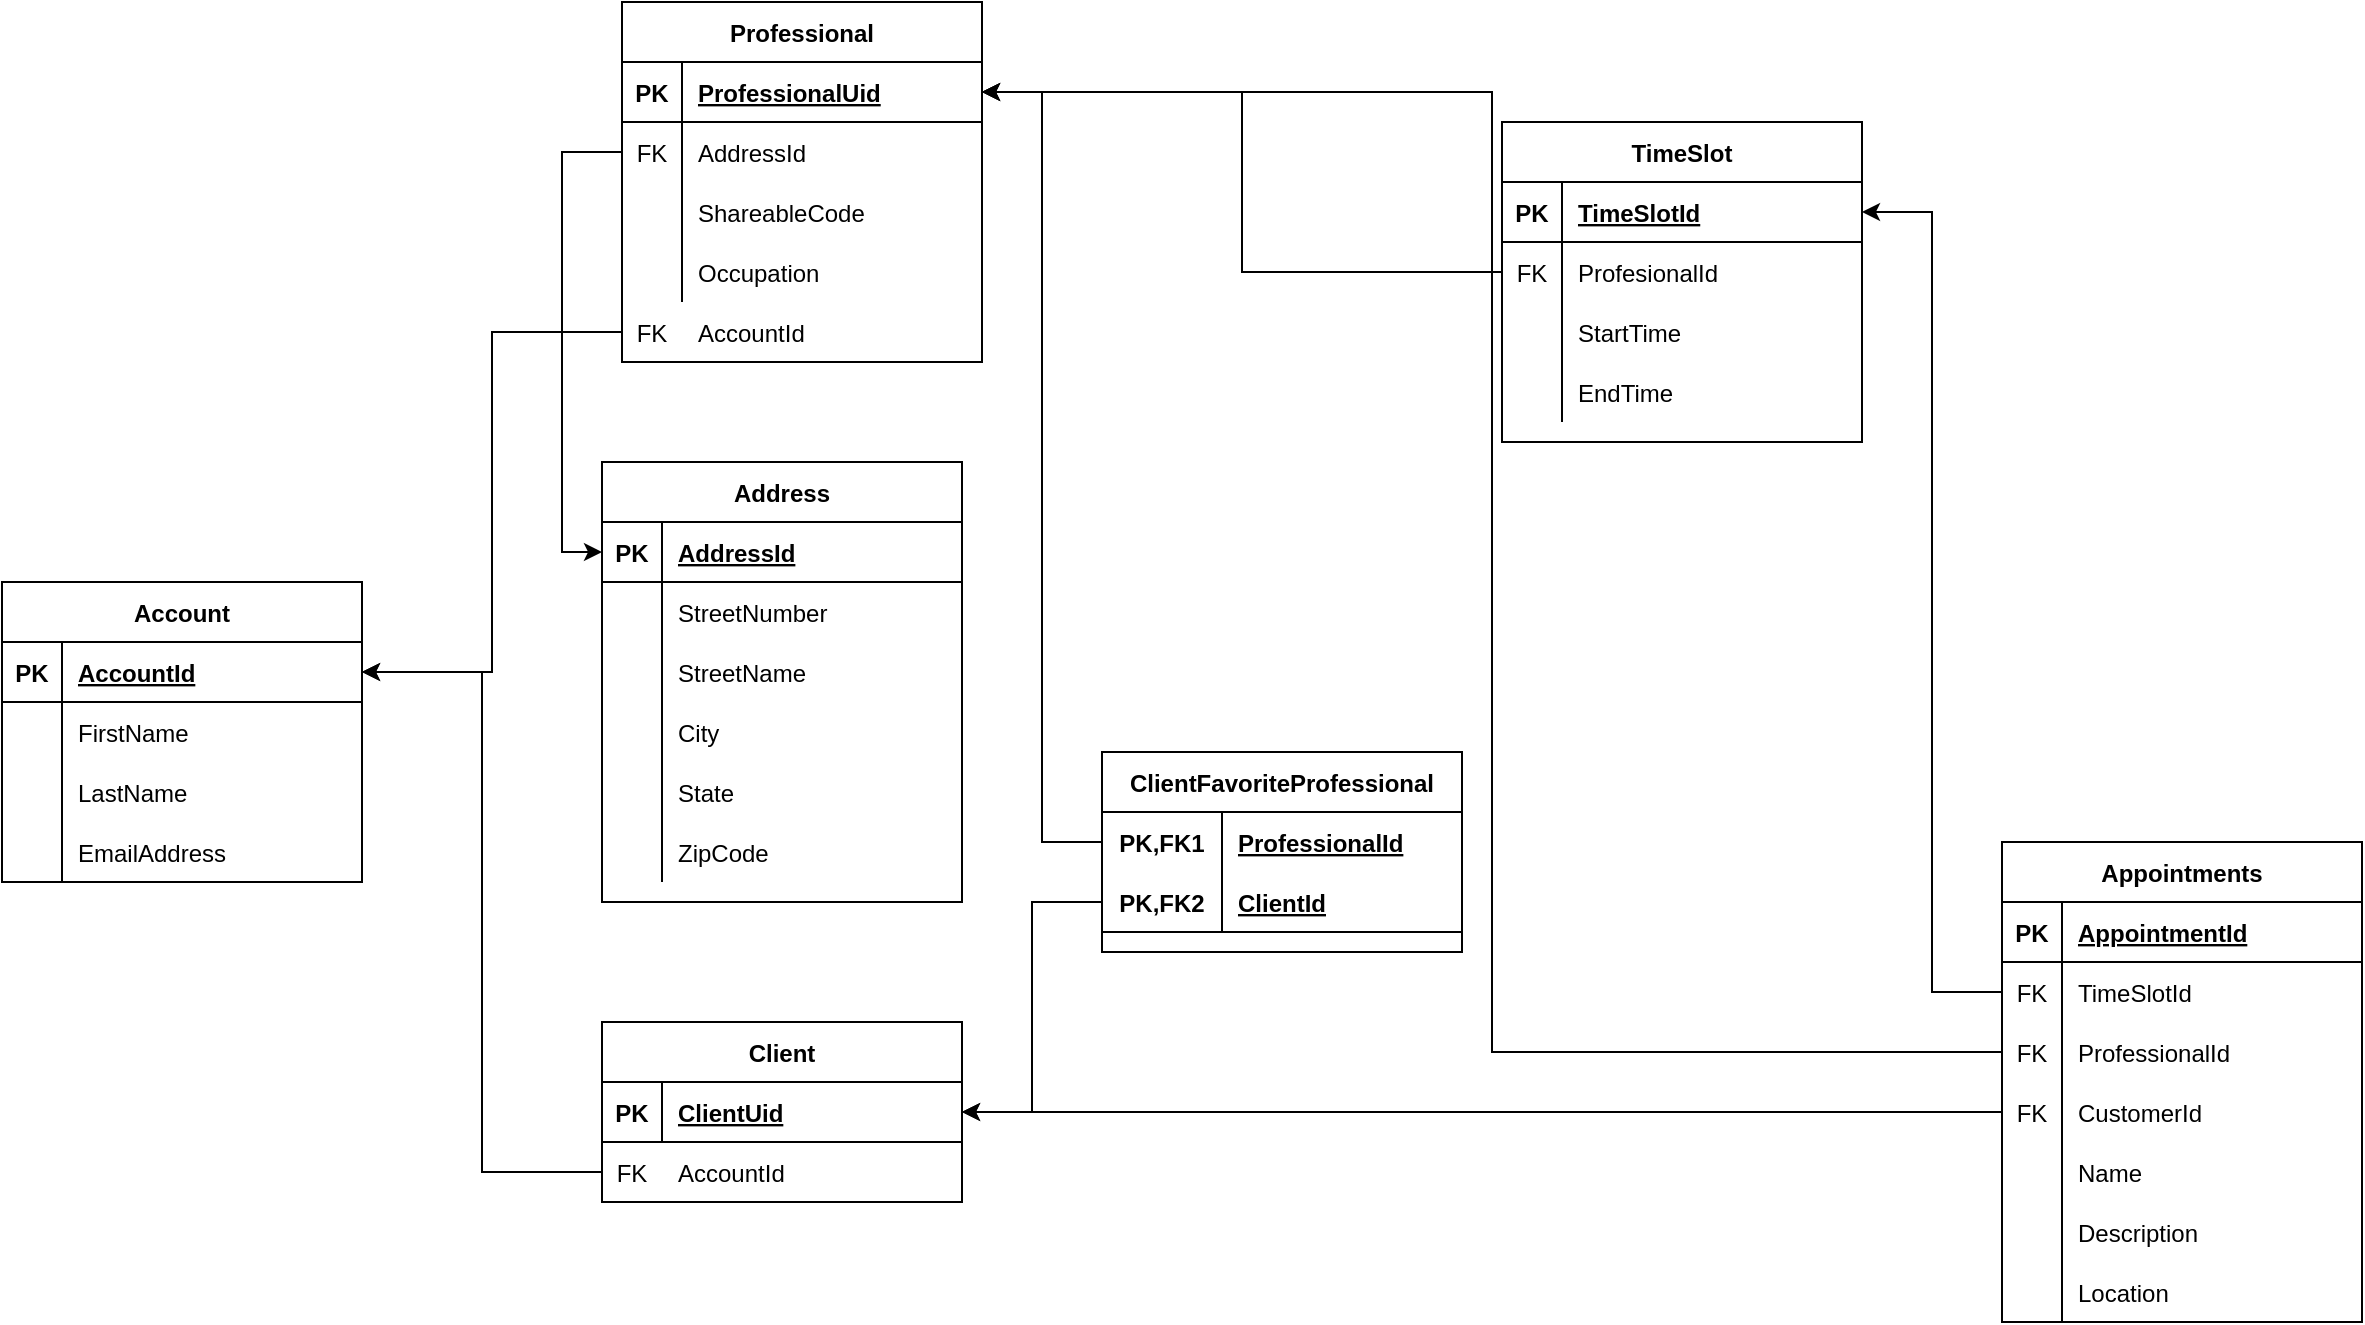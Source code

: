 <mxfile version="14.1.8" type="device"><diagram name="Page-1" id="2ca16b54-16f6-2749-3443-fa8db7711227"><mxGraphModel dx="2522" dy="-28" grid="1" gridSize="10" guides="1" tooltips="1" connect="1" arrows="1" fold="1" page="1" pageScale="1" pageWidth="1100" pageHeight="850" background="#ffffff" math="0" shadow="0"><root><mxCell id="0"/><mxCell id="1" parent="0"/><mxCell id="GFSrRz2CB3fxFLwBds57-1" value="Appointments" style="shape=table;startSize=30;container=1;collapsible=1;childLayout=tableLayout;fixedRows=1;rowLines=0;fontStyle=1;align=center;resizeLast=1;" parent="1" vertex="1"><mxGeometry x="620" y="1350" width="180" height="240.0" as="geometry"><mxRectangle x="270" y="1380" width="110" height="30" as="alternateBounds"/></mxGeometry></mxCell><mxCell id="GFSrRz2CB3fxFLwBds57-2" value="" style="shape=partialRectangle;collapsible=0;dropTarget=0;pointerEvents=0;fillColor=none;top=0;left=0;bottom=1;right=0;points=[[0,0.5],[1,0.5]];portConstraint=eastwest;" parent="GFSrRz2CB3fxFLwBds57-1" vertex="1"><mxGeometry y="30" width="180" height="30" as="geometry"/></mxCell><mxCell id="GFSrRz2CB3fxFLwBds57-3" value="PK" style="shape=partialRectangle;connectable=0;fillColor=none;top=0;left=0;bottom=0;right=0;fontStyle=1;overflow=hidden;" parent="GFSrRz2CB3fxFLwBds57-2" vertex="1"><mxGeometry width="30" height="30" as="geometry"/></mxCell><mxCell id="GFSrRz2CB3fxFLwBds57-4" value="AppointmentId" style="shape=partialRectangle;connectable=0;fillColor=none;top=0;left=0;bottom=0;right=0;align=left;spacingLeft=6;fontStyle=5;overflow=hidden;" parent="GFSrRz2CB3fxFLwBds57-2" vertex="1"><mxGeometry x="30" width="150" height="30" as="geometry"/></mxCell><mxCell id="GFSrRz2CB3fxFLwBds57-109" value="" style="shape=partialRectangle;collapsible=0;dropTarget=0;pointerEvents=0;fillColor=none;top=0;left=0;bottom=0;right=0;points=[[0,0.5],[1,0.5]];portConstraint=eastwest;" parent="GFSrRz2CB3fxFLwBds57-1" vertex="1"><mxGeometry y="60" width="180" height="30" as="geometry"/></mxCell><mxCell id="GFSrRz2CB3fxFLwBds57-110" value="FK" style="shape=partialRectangle;connectable=0;fillColor=none;top=0;left=0;bottom=0;right=0;fontStyle=0;overflow=hidden;" parent="GFSrRz2CB3fxFLwBds57-109" vertex="1"><mxGeometry width="30" height="30" as="geometry"/></mxCell><mxCell id="GFSrRz2CB3fxFLwBds57-111" value="TimeSlotId" style="shape=partialRectangle;connectable=0;fillColor=none;top=0;left=0;bottom=0;right=0;align=left;spacingLeft=6;fontStyle=0;overflow=hidden;" parent="GFSrRz2CB3fxFLwBds57-109" vertex="1"><mxGeometry x="30" width="150" height="30" as="geometry"/></mxCell><mxCell id="GFSrRz2CB3fxFLwBds57-17" value="" style="shape=partialRectangle;collapsible=0;dropTarget=0;pointerEvents=0;fillColor=none;top=0;left=0;bottom=0;right=0;points=[[0,0.5],[1,0.5]];portConstraint=eastwest;" parent="GFSrRz2CB3fxFLwBds57-1" vertex="1"><mxGeometry y="90" width="180" height="30" as="geometry"/></mxCell><mxCell id="GFSrRz2CB3fxFLwBds57-18" value="FK" style="shape=partialRectangle;connectable=0;fillColor=none;top=0;left=0;bottom=0;right=0;fontStyle=0;overflow=hidden;" parent="GFSrRz2CB3fxFLwBds57-17" vertex="1"><mxGeometry width="30" height="30" as="geometry"/></mxCell><mxCell id="GFSrRz2CB3fxFLwBds57-19" value="ProfessionalId" style="shape=partialRectangle;connectable=0;fillColor=none;top=0;left=0;bottom=0;right=0;align=left;spacingLeft=6;fontStyle=0;overflow=hidden;" parent="GFSrRz2CB3fxFLwBds57-17" vertex="1"><mxGeometry x="30" width="150" height="30" as="geometry"/></mxCell><mxCell id="GFSrRz2CB3fxFLwBds57-14" value="" style="shape=partialRectangle;collapsible=0;dropTarget=0;pointerEvents=0;fillColor=none;top=0;left=0;bottom=0;right=0;points=[[0,0.5],[1,0.5]];portConstraint=eastwest;" parent="GFSrRz2CB3fxFLwBds57-1" vertex="1"><mxGeometry y="120" width="180" height="30" as="geometry"/></mxCell><mxCell id="GFSrRz2CB3fxFLwBds57-15" value="FK" style="shape=partialRectangle;connectable=0;fillColor=none;top=0;left=0;bottom=0;right=0;fontStyle=0;overflow=hidden;" parent="GFSrRz2CB3fxFLwBds57-14" vertex="1"><mxGeometry width="30" height="30" as="geometry"/></mxCell><mxCell id="GFSrRz2CB3fxFLwBds57-16" value="CustomerId" style="shape=partialRectangle;connectable=0;fillColor=none;top=0;left=0;bottom=0;right=0;align=left;spacingLeft=6;fontStyle=0;overflow=hidden;" parent="GFSrRz2CB3fxFLwBds57-14" vertex="1"><mxGeometry x="30" width="150" height="30" as="geometry"/></mxCell><mxCell id="GFSrRz2CB3fxFLwBds57-183" value="" style="shape=partialRectangle;collapsible=0;dropTarget=0;pointerEvents=0;fillColor=none;top=0;left=0;bottom=0;right=0;points=[[0,0.5],[1,0.5]];portConstraint=eastwest;" parent="GFSrRz2CB3fxFLwBds57-1" vertex="1"><mxGeometry y="150" width="180" height="30" as="geometry"/></mxCell><mxCell id="GFSrRz2CB3fxFLwBds57-184" value="" style="shape=partialRectangle;connectable=0;fillColor=none;top=0;left=0;bottom=0;right=0;editable=1;overflow=hidden;" parent="GFSrRz2CB3fxFLwBds57-183" vertex="1"><mxGeometry width="30" height="30" as="geometry"/></mxCell><mxCell id="GFSrRz2CB3fxFLwBds57-185" value="Name" style="shape=partialRectangle;connectable=0;fillColor=none;top=0;left=0;bottom=0;right=0;align=left;spacingLeft=6;overflow=hidden;" parent="GFSrRz2CB3fxFLwBds57-183" vertex="1"><mxGeometry x="30" width="150" height="30" as="geometry"/></mxCell><mxCell id="GFSrRz2CB3fxFLwBds57-186" value="" style="shape=partialRectangle;collapsible=0;dropTarget=0;pointerEvents=0;fillColor=none;top=0;left=0;bottom=0;right=0;points=[[0,0.5],[1,0.5]];portConstraint=eastwest;" parent="GFSrRz2CB3fxFLwBds57-1" vertex="1"><mxGeometry y="180" width="180" height="30" as="geometry"/></mxCell><mxCell id="GFSrRz2CB3fxFLwBds57-187" value="" style="shape=partialRectangle;connectable=0;fillColor=none;top=0;left=0;bottom=0;right=0;editable=1;overflow=hidden;" parent="GFSrRz2CB3fxFLwBds57-186" vertex="1"><mxGeometry width="30" height="30" as="geometry"/></mxCell><mxCell id="GFSrRz2CB3fxFLwBds57-188" value="Description" style="shape=partialRectangle;connectable=0;fillColor=none;top=0;left=0;bottom=0;right=0;align=left;spacingLeft=6;overflow=hidden;" parent="GFSrRz2CB3fxFLwBds57-186" vertex="1"><mxGeometry x="30" width="150" height="30" as="geometry"/></mxCell><mxCell id="GFSrRz2CB3fxFLwBds57-201" value="" style="shape=partialRectangle;collapsible=0;dropTarget=0;pointerEvents=0;fillColor=none;top=0;left=0;bottom=0;right=0;points=[[0,0.5],[1,0.5]];portConstraint=eastwest;" parent="GFSrRz2CB3fxFLwBds57-1" vertex="1"><mxGeometry y="210" width="180" height="30" as="geometry"/></mxCell><mxCell id="GFSrRz2CB3fxFLwBds57-202" value="" style="shape=partialRectangle;connectable=0;fillColor=none;top=0;left=0;bottom=0;right=0;editable=1;overflow=hidden;" parent="GFSrRz2CB3fxFLwBds57-201" vertex="1"><mxGeometry width="30" height="30" as="geometry"/></mxCell><mxCell id="GFSrRz2CB3fxFLwBds57-203" value="Location" style="shape=partialRectangle;connectable=0;fillColor=none;top=0;left=0;bottom=0;right=0;align=left;spacingLeft=6;overflow=hidden;" parent="GFSrRz2CB3fxFLwBds57-201" vertex="1"><mxGeometry x="30" width="150" height="30" as="geometry"/></mxCell><mxCell id="GFSrRz2CB3fxFLwBds57-44" style="edgeStyle=orthogonalEdgeStyle;rounded=0;orthogonalLoop=1;jettySize=auto;html=1;" parent="1" source="GFSrRz2CB3fxFLwBds57-14" target="GFSrRz2CB3fxFLwBds57-59" edge="1"><mxGeometry relative="1" as="geometry"/></mxCell><mxCell id="GFSrRz2CB3fxFLwBds57-58" value="Client" style="shape=table;startSize=30;container=1;collapsible=1;childLayout=tableLayout;fixedRows=1;rowLines=0;fontStyle=1;align=center;resizeLast=1;" parent="1" vertex="1"><mxGeometry x="-80" y="1440" width="180" height="90" as="geometry"/></mxCell><mxCell id="GFSrRz2CB3fxFLwBds57-59" value="" style="shape=partialRectangle;collapsible=0;dropTarget=0;pointerEvents=0;fillColor=none;top=0;left=0;bottom=1;right=0;points=[[0,0.5],[1,0.5]];portConstraint=eastwest;" parent="GFSrRz2CB3fxFLwBds57-58" vertex="1"><mxGeometry y="30" width="180" height="30" as="geometry"/></mxCell><mxCell id="GFSrRz2CB3fxFLwBds57-60" value="PK" style="shape=partialRectangle;connectable=0;fillColor=none;top=0;left=0;bottom=0;right=0;fontStyle=1;overflow=hidden;" parent="GFSrRz2CB3fxFLwBds57-59" vertex="1"><mxGeometry width="30" height="30" as="geometry"/></mxCell><mxCell id="GFSrRz2CB3fxFLwBds57-61" value="ClientUid" style="shape=partialRectangle;connectable=0;fillColor=none;top=0;left=0;bottom=0;right=0;align=left;spacingLeft=6;fontStyle=5;overflow=hidden;" parent="GFSrRz2CB3fxFLwBds57-59" vertex="1"><mxGeometry x="30" width="150" height="30" as="geometry"/></mxCell><mxCell id="GFSrRz2CB3fxFLwBds57-78" value="Professional" style="shape=table;startSize=30;container=1;collapsible=1;childLayout=tableLayout;fixedRows=1;rowLines=0;fontStyle=1;align=center;resizeLast=1;" parent="1" vertex="1"><mxGeometry x="-70" y="930" width="180" height="180" as="geometry"/></mxCell><mxCell id="GFSrRz2CB3fxFLwBds57-79" value="" style="shape=partialRectangle;collapsible=0;dropTarget=0;pointerEvents=0;fillColor=none;top=0;left=0;bottom=1;right=0;points=[[0,0.5],[1,0.5]];portConstraint=eastwest;" parent="GFSrRz2CB3fxFLwBds57-78" vertex="1"><mxGeometry y="30" width="180" height="30" as="geometry"/></mxCell><mxCell id="GFSrRz2CB3fxFLwBds57-80" value="PK" style="shape=partialRectangle;connectable=0;fillColor=none;top=0;left=0;bottom=0;right=0;fontStyle=1;overflow=hidden;" parent="GFSrRz2CB3fxFLwBds57-79" vertex="1"><mxGeometry width="30" height="30" as="geometry"/></mxCell><mxCell id="GFSrRz2CB3fxFLwBds57-81" value="ProfessionalUid" style="shape=partialRectangle;connectable=0;fillColor=none;top=0;left=0;bottom=0;right=0;align=left;spacingLeft=6;fontStyle=5;overflow=hidden;" parent="GFSrRz2CB3fxFLwBds57-79" vertex="1"><mxGeometry x="30" width="150" height="30" as="geometry"/></mxCell><mxCell id="GFSrRz2CB3fxFLwBds57-130" value="" style="shape=partialRectangle;collapsible=0;dropTarget=0;pointerEvents=0;fillColor=none;top=0;left=0;bottom=0;right=0;points=[[0,0.5],[1,0.5]];portConstraint=eastwest;" parent="GFSrRz2CB3fxFLwBds57-78" vertex="1"><mxGeometry y="60" width="180" height="30" as="geometry"/></mxCell><mxCell id="GFSrRz2CB3fxFLwBds57-131" value="FK" style="shape=partialRectangle;connectable=0;fillColor=none;top=0;left=0;bottom=0;right=0;fontStyle=0;overflow=hidden;" parent="GFSrRz2CB3fxFLwBds57-130" vertex="1"><mxGeometry width="30" height="30" as="geometry"/></mxCell><mxCell id="GFSrRz2CB3fxFLwBds57-132" value="AddressId" style="shape=partialRectangle;connectable=0;fillColor=none;top=0;left=0;bottom=0;right=0;align=left;spacingLeft=6;fontStyle=0;overflow=hidden;" parent="GFSrRz2CB3fxFLwBds57-130" vertex="1"><mxGeometry x="30" width="150" height="30" as="geometry"/></mxCell><mxCell id="GFSrRz2CB3fxFLwBds57-152" value="" style="shape=partialRectangle;collapsible=0;dropTarget=0;pointerEvents=0;fillColor=none;top=0;left=0;bottom=0;right=0;points=[[0,0.5],[1,0.5]];portConstraint=eastwest;" parent="GFSrRz2CB3fxFLwBds57-78" vertex="1"><mxGeometry y="90" width="180" height="30" as="geometry"/></mxCell><mxCell id="GFSrRz2CB3fxFLwBds57-153" value="" style="shape=partialRectangle;connectable=0;fillColor=none;top=0;left=0;bottom=0;right=0;editable=1;overflow=hidden;" parent="GFSrRz2CB3fxFLwBds57-152" vertex="1"><mxGeometry width="30" height="30" as="geometry"/></mxCell><mxCell id="GFSrRz2CB3fxFLwBds57-154" value="ShareableCode" style="shape=partialRectangle;connectable=0;fillColor=none;top=0;left=0;bottom=0;right=0;align=left;spacingLeft=6;overflow=hidden;" parent="GFSrRz2CB3fxFLwBds57-152" vertex="1"><mxGeometry x="30" width="150" height="30" as="geometry"/></mxCell><mxCell id="GFSrRz2CB3fxFLwBds57-148" value="" style="shape=partialRectangle;collapsible=0;dropTarget=0;pointerEvents=0;fillColor=none;top=0;left=0;bottom=0;right=0;points=[[0,0.5],[1,0.5]];portConstraint=eastwest;" parent="GFSrRz2CB3fxFLwBds57-78" vertex="1"><mxGeometry y="120" width="180" height="30" as="geometry"/></mxCell><mxCell id="GFSrRz2CB3fxFLwBds57-149" value="" style="shape=partialRectangle;connectable=0;fillColor=none;top=0;left=0;bottom=0;right=0;editable=1;overflow=hidden;" parent="GFSrRz2CB3fxFLwBds57-148" vertex="1"><mxGeometry width="30" height="30" as="geometry"/></mxCell><mxCell id="GFSrRz2CB3fxFLwBds57-150" value="Occupation" style="shape=partialRectangle;connectable=0;fillColor=none;top=0;left=0;bottom=0;right=0;align=left;spacingLeft=6;overflow=hidden;" parent="GFSrRz2CB3fxFLwBds57-148" vertex="1"><mxGeometry x="30" width="150" height="30" as="geometry"/></mxCell><mxCell id="GFSrRz2CB3fxFLwBds57-91" style="edgeStyle=orthogonalEdgeStyle;rounded=0;orthogonalLoop=1;jettySize=auto;html=1;" parent="1" source="GFSrRz2CB3fxFLwBds57-17" target="GFSrRz2CB3fxFLwBds57-79" edge="1"><mxGeometry relative="1" as="geometry"/></mxCell><mxCell id="GFSrRz2CB3fxFLwBds57-93" value="TimeSlot" style="shape=table;startSize=30;container=1;collapsible=1;childLayout=tableLayout;fixedRows=1;rowLines=0;fontStyle=1;align=center;resizeLast=1;" parent="1" vertex="1"><mxGeometry x="370" y="990" width="180" height="160" as="geometry"/></mxCell><mxCell id="GFSrRz2CB3fxFLwBds57-94" value="" style="shape=partialRectangle;collapsible=0;dropTarget=0;pointerEvents=0;fillColor=none;top=0;left=0;bottom=1;right=0;points=[[0,0.5],[1,0.5]];portConstraint=eastwest;" parent="GFSrRz2CB3fxFLwBds57-93" vertex="1"><mxGeometry y="30" width="180" height="30" as="geometry"/></mxCell><mxCell id="GFSrRz2CB3fxFLwBds57-95" value="PK" style="shape=partialRectangle;connectable=0;fillColor=none;top=0;left=0;bottom=0;right=0;fontStyle=1;overflow=hidden;" parent="GFSrRz2CB3fxFLwBds57-94" vertex="1"><mxGeometry width="30" height="30" as="geometry"/></mxCell><mxCell id="GFSrRz2CB3fxFLwBds57-96" value="TimeSlotId" style="shape=partialRectangle;connectable=0;fillColor=none;top=0;left=0;bottom=0;right=0;align=left;spacingLeft=6;fontStyle=5;overflow=hidden;" parent="GFSrRz2CB3fxFLwBds57-94" vertex="1"><mxGeometry x="30" width="150" height="30" as="geometry"/></mxCell><mxCell id="GFSrRz2CB3fxFLwBds57-106" value="" style="shape=partialRectangle;collapsible=0;dropTarget=0;pointerEvents=0;fillColor=none;top=0;left=0;bottom=0;right=0;points=[[0,0.5],[1,0.5]];portConstraint=eastwest;" parent="GFSrRz2CB3fxFLwBds57-93" vertex="1"><mxGeometry y="60" width="180" height="30" as="geometry"/></mxCell><mxCell id="GFSrRz2CB3fxFLwBds57-107" value="FK" style="shape=partialRectangle;connectable=0;fillColor=none;top=0;left=0;bottom=0;right=0;fontStyle=0;overflow=hidden;" parent="GFSrRz2CB3fxFLwBds57-106" vertex="1"><mxGeometry width="30" height="30" as="geometry"/></mxCell><mxCell id="GFSrRz2CB3fxFLwBds57-108" value="ProfesionalId" style="shape=partialRectangle;connectable=0;fillColor=none;top=0;left=0;bottom=0;right=0;align=left;spacingLeft=6;fontStyle=0;overflow=hidden;" parent="GFSrRz2CB3fxFLwBds57-106" vertex="1"><mxGeometry x="30" width="150" height="30" as="geometry"/></mxCell><mxCell id="GFSrRz2CB3fxFLwBds57-100" value="" style="shape=partialRectangle;collapsible=0;dropTarget=0;pointerEvents=0;fillColor=none;top=0;left=0;bottom=0;right=0;points=[[0,0.5],[1,0.5]];portConstraint=eastwest;" parent="GFSrRz2CB3fxFLwBds57-93" vertex="1"><mxGeometry y="90" width="180" height="30" as="geometry"/></mxCell><mxCell id="GFSrRz2CB3fxFLwBds57-101" value="" style="shape=partialRectangle;connectable=0;fillColor=none;top=0;left=0;bottom=0;right=0;editable=1;overflow=hidden;" parent="GFSrRz2CB3fxFLwBds57-100" vertex="1"><mxGeometry width="30" height="30" as="geometry"/></mxCell><mxCell id="GFSrRz2CB3fxFLwBds57-102" value="StartTime" style="shape=partialRectangle;connectable=0;fillColor=none;top=0;left=0;bottom=0;right=0;align=left;spacingLeft=6;overflow=hidden;" parent="GFSrRz2CB3fxFLwBds57-100" vertex="1"><mxGeometry x="30" width="150" height="30" as="geometry"/></mxCell><mxCell id="GFSrRz2CB3fxFLwBds57-103" value="" style="shape=partialRectangle;collapsible=0;dropTarget=0;pointerEvents=0;fillColor=none;top=0;left=0;bottom=0;right=0;points=[[0,0.5],[1,0.5]];portConstraint=eastwest;" parent="GFSrRz2CB3fxFLwBds57-93" vertex="1"><mxGeometry y="120" width="180" height="30" as="geometry"/></mxCell><mxCell id="GFSrRz2CB3fxFLwBds57-104" value="" style="shape=partialRectangle;connectable=0;fillColor=none;top=0;left=0;bottom=0;right=0;editable=1;overflow=hidden;" parent="GFSrRz2CB3fxFLwBds57-103" vertex="1"><mxGeometry width="30" height="30" as="geometry"/></mxCell><mxCell id="GFSrRz2CB3fxFLwBds57-105" value="EndTime" style="shape=partialRectangle;connectable=0;fillColor=none;top=0;left=0;bottom=0;right=0;align=left;spacingLeft=6;overflow=hidden;" parent="GFSrRz2CB3fxFLwBds57-103" vertex="1"><mxGeometry x="30" width="150" height="30" as="geometry"/></mxCell><mxCell id="GFSrRz2CB3fxFLwBds57-112" style="edgeStyle=orthogonalEdgeStyle;rounded=0;orthogonalLoop=1;jettySize=auto;html=1;" parent="1" source="GFSrRz2CB3fxFLwBds57-109" target="GFSrRz2CB3fxFLwBds57-94" edge="1"><mxGeometry relative="1" as="geometry"/></mxCell><mxCell id="GFSrRz2CB3fxFLwBds57-113" style="edgeStyle=orthogonalEdgeStyle;rounded=0;orthogonalLoop=1;jettySize=auto;html=1;" parent="1" source="GFSrRz2CB3fxFLwBds57-106" target="GFSrRz2CB3fxFLwBds57-79" edge="1"><mxGeometry relative="1" as="geometry"/></mxCell><mxCell id="GFSrRz2CB3fxFLwBds57-117" value="Address" style="shape=table;startSize=30;container=1;collapsible=1;childLayout=tableLayout;fixedRows=1;rowLines=0;fontStyle=1;align=center;resizeLast=1;" parent="1" vertex="1"><mxGeometry x="-80" y="1160" width="180" height="220" as="geometry"/></mxCell><mxCell id="GFSrRz2CB3fxFLwBds57-118" value="" style="shape=partialRectangle;collapsible=0;dropTarget=0;pointerEvents=0;fillColor=none;top=0;left=0;bottom=1;right=0;points=[[0,0.5],[1,0.5]];portConstraint=eastwest;" parent="GFSrRz2CB3fxFLwBds57-117" vertex="1"><mxGeometry y="30" width="180" height="30" as="geometry"/></mxCell><mxCell id="GFSrRz2CB3fxFLwBds57-119" value="PK" style="shape=partialRectangle;connectable=0;fillColor=none;top=0;left=0;bottom=0;right=0;fontStyle=1;overflow=hidden;" parent="GFSrRz2CB3fxFLwBds57-118" vertex="1"><mxGeometry width="30" height="30" as="geometry"/></mxCell><mxCell id="GFSrRz2CB3fxFLwBds57-120" value="AddressId" style="shape=partialRectangle;connectable=0;fillColor=none;top=0;left=0;bottom=0;right=0;align=left;spacingLeft=6;fontStyle=5;overflow=hidden;" parent="GFSrRz2CB3fxFLwBds57-118" vertex="1"><mxGeometry x="30" width="150" height="30" as="geometry"/></mxCell><mxCell id="GFSrRz2CB3fxFLwBds57-121" value="" style="shape=partialRectangle;collapsible=0;dropTarget=0;pointerEvents=0;fillColor=none;top=0;left=0;bottom=0;right=0;points=[[0,0.5],[1,0.5]];portConstraint=eastwest;" parent="GFSrRz2CB3fxFLwBds57-117" vertex="1"><mxGeometry y="60" width="180" height="30" as="geometry"/></mxCell><mxCell id="GFSrRz2CB3fxFLwBds57-122" value="" style="shape=partialRectangle;connectable=0;fillColor=none;top=0;left=0;bottom=0;right=0;editable=1;overflow=hidden;" parent="GFSrRz2CB3fxFLwBds57-121" vertex="1"><mxGeometry width="30" height="30" as="geometry"/></mxCell><mxCell id="GFSrRz2CB3fxFLwBds57-123" value="StreetNumber" style="shape=partialRectangle;connectable=0;fillColor=none;top=0;left=0;bottom=0;right=0;align=left;spacingLeft=6;overflow=hidden;" parent="GFSrRz2CB3fxFLwBds57-121" vertex="1"><mxGeometry x="30" width="150" height="30" as="geometry"/></mxCell><mxCell id="GFSrRz2CB3fxFLwBds57-124" value="" style="shape=partialRectangle;collapsible=0;dropTarget=0;pointerEvents=0;fillColor=none;top=0;left=0;bottom=0;right=0;points=[[0,0.5],[1,0.5]];portConstraint=eastwest;" parent="GFSrRz2CB3fxFLwBds57-117" vertex="1"><mxGeometry y="90" width="180" height="30" as="geometry"/></mxCell><mxCell id="GFSrRz2CB3fxFLwBds57-125" value="" style="shape=partialRectangle;connectable=0;fillColor=none;top=0;left=0;bottom=0;right=0;editable=1;overflow=hidden;" parent="GFSrRz2CB3fxFLwBds57-124" vertex="1"><mxGeometry width="30" height="30" as="geometry"/></mxCell><mxCell id="GFSrRz2CB3fxFLwBds57-126" value="StreetName" style="shape=partialRectangle;connectable=0;fillColor=none;top=0;left=0;bottom=0;right=0;align=left;spacingLeft=6;overflow=hidden;" parent="GFSrRz2CB3fxFLwBds57-124" vertex="1"><mxGeometry x="30" width="150" height="30" as="geometry"/></mxCell><mxCell id="GFSrRz2CB3fxFLwBds57-127" value="" style="shape=partialRectangle;collapsible=0;dropTarget=0;pointerEvents=0;fillColor=none;top=0;left=0;bottom=0;right=0;points=[[0,0.5],[1,0.5]];portConstraint=eastwest;" parent="GFSrRz2CB3fxFLwBds57-117" vertex="1"><mxGeometry y="120" width="180" height="30" as="geometry"/></mxCell><mxCell id="GFSrRz2CB3fxFLwBds57-128" value="" style="shape=partialRectangle;connectable=0;fillColor=none;top=0;left=0;bottom=0;right=0;editable=1;overflow=hidden;" parent="GFSrRz2CB3fxFLwBds57-127" vertex="1"><mxGeometry width="30" height="30" as="geometry"/></mxCell><mxCell id="GFSrRz2CB3fxFLwBds57-129" value="City" style="shape=partialRectangle;connectable=0;fillColor=none;top=0;left=0;bottom=0;right=0;align=left;spacingLeft=6;overflow=hidden;" parent="GFSrRz2CB3fxFLwBds57-127" vertex="1"><mxGeometry x="30" width="150" height="30" as="geometry"/></mxCell><mxCell id="GFSrRz2CB3fxFLwBds57-144" value="" style="shape=partialRectangle;collapsible=0;dropTarget=0;pointerEvents=0;fillColor=none;top=0;left=0;bottom=0;right=0;points=[[0,0.5],[1,0.5]];portConstraint=eastwest;" parent="GFSrRz2CB3fxFLwBds57-117" vertex="1"><mxGeometry y="150" width="180" height="30" as="geometry"/></mxCell><mxCell id="GFSrRz2CB3fxFLwBds57-145" value="" style="shape=partialRectangle;connectable=0;fillColor=none;top=0;left=0;bottom=0;right=0;editable=1;overflow=hidden;" parent="GFSrRz2CB3fxFLwBds57-144" vertex="1"><mxGeometry width="30" height="30" as="geometry"/></mxCell><mxCell id="GFSrRz2CB3fxFLwBds57-146" value="State" style="shape=partialRectangle;connectable=0;fillColor=none;top=0;left=0;bottom=0;right=0;align=left;spacingLeft=6;overflow=hidden;" parent="GFSrRz2CB3fxFLwBds57-144" vertex="1"><mxGeometry x="30" width="150" height="30" as="geometry"/></mxCell><mxCell id="GFSrRz2CB3fxFLwBds57-133" value="" style="shape=partialRectangle;collapsible=0;dropTarget=0;pointerEvents=0;fillColor=none;top=0;left=0;bottom=0;right=0;points=[[0,0.5],[1,0.5]];portConstraint=eastwest;" parent="GFSrRz2CB3fxFLwBds57-117" vertex="1"><mxGeometry y="180" width="180" height="30" as="geometry"/></mxCell><mxCell id="GFSrRz2CB3fxFLwBds57-134" value="" style="shape=partialRectangle;connectable=0;fillColor=none;top=0;left=0;bottom=0;right=0;editable=1;overflow=hidden;" parent="GFSrRz2CB3fxFLwBds57-133" vertex="1"><mxGeometry width="30" height="30" as="geometry"/></mxCell><mxCell id="GFSrRz2CB3fxFLwBds57-135" value="ZipCode" style="shape=partialRectangle;connectable=0;fillColor=none;top=0;left=0;bottom=0;right=0;align=left;spacingLeft=6;overflow=hidden;" parent="GFSrRz2CB3fxFLwBds57-133" vertex="1"><mxGeometry x="30" width="150" height="30" as="geometry"/></mxCell><mxCell id="GFSrRz2CB3fxFLwBds57-147" style="edgeStyle=orthogonalEdgeStyle;rounded=0;orthogonalLoop=1;jettySize=auto;html=1;entryX=0;entryY=0.5;entryDx=0;entryDy=0;" parent="1" source="GFSrRz2CB3fxFLwBds57-130" target="GFSrRz2CB3fxFLwBds57-118" edge="1"><mxGeometry relative="1" as="geometry"/></mxCell><mxCell id="GFSrRz2CB3fxFLwBds57-168" value="ClientFavoriteProfessional" style="shape=table;startSize=30;container=1;collapsible=1;childLayout=tableLayout;fixedRows=1;rowLines=0;fontStyle=1;align=center;resizeLast=1;" parent="1" vertex="1"><mxGeometry x="170" y="1305" width="180" height="100" as="geometry"/></mxCell><mxCell id="GFSrRz2CB3fxFLwBds57-169" value="" style="shape=partialRectangle;collapsible=0;dropTarget=0;pointerEvents=0;fillColor=none;top=0;left=0;bottom=0;right=0;points=[[0,0.5],[1,0.5]];portConstraint=eastwest;" parent="GFSrRz2CB3fxFLwBds57-168" vertex="1"><mxGeometry y="30" width="180" height="30" as="geometry"/></mxCell><mxCell id="GFSrRz2CB3fxFLwBds57-170" value="PK,FK1" style="shape=partialRectangle;connectable=0;fillColor=none;top=0;left=0;bottom=0;right=0;fontStyle=1;overflow=hidden;" parent="GFSrRz2CB3fxFLwBds57-169" vertex="1"><mxGeometry width="60" height="30" as="geometry"/></mxCell><mxCell id="GFSrRz2CB3fxFLwBds57-171" value="ProfessionalId" style="shape=partialRectangle;connectable=0;fillColor=none;top=0;left=0;bottom=0;right=0;align=left;spacingLeft=6;fontStyle=5;overflow=hidden;" parent="GFSrRz2CB3fxFLwBds57-169" vertex="1"><mxGeometry x="60" width="120" height="30" as="geometry"/></mxCell><mxCell id="GFSrRz2CB3fxFLwBds57-172" value="" style="shape=partialRectangle;collapsible=0;dropTarget=0;pointerEvents=0;fillColor=none;top=0;left=0;bottom=1;right=0;points=[[0,0.5],[1,0.5]];portConstraint=eastwest;" parent="GFSrRz2CB3fxFLwBds57-168" vertex="1"><mxGeometry y="60" width="180" height="30" as="geometry"/></mxCell><mxCell id="GFSrRz2CB3fxFLwBds57-173" value="PK,FK2" style="shape=partialRectangle;connectable=0;fillColor=none;top=0;left=0;bottom=0;right=0;fontStyle=1;overflow=hidden;" parent="GFSrRz2CB3fxFLwBds57-172" vertex="1"><mxGeometry width="60" height="30" as="geometry"/></mxCell><mxCell id="GFSrRz2CB3fxFLwBds57-174" value="ClientId" style="shape=partialRectangle;connectable=0;fillColor=none;top=0;left=0;bottom=0;right=0;align=left;spacingLeft=6;fontStyle=5;overflow=hidden;" parent="GFSrRz2CB3fxFLwBds57-172" vertex="1"><mxGeometry x="60" width="120" height="30" as="geometry"/></mxCell><mxCell id="GFSrRz2CB3fxFLwBds57-181" style="edgeStyle=orthogonalEdgeStyle;rounded=0;orthogonalLoop=1;jettySize=auto;html=1;" parent="1" source="GFSrRz2CB3fxFLwBds57-172" target="GFSrRz2CB3fxFLwBds57-59" edge="1"><mxGeometry relative="1" as="geometry"/></mxCell><mxCell id="GFSrRz2CB3fxFLwBds57-182" style="edgeStyle=orthogonalEdgeStyle;rounded=0;orthogonalLoop=1;jettySize=auto;html=1;" parent="1" source="GFSrRz2CB3fxFLwBds57-169" target="GFSrRz2CB3fxFLwBds57-79" edge="1"><mxGeometry relative="1" as="geometry"/></mxCell><mxCell id="Rv6FiY3GDIGu4MJgumy8-6" value="Account" style="shape=table;startSize=30;container=1;collapsible=1;childLayout=tableLayout;fixedRows=1;rowLines=0;fontStyle=1;align=center;resizeLast=1;" vertex="1" parent="1"><mxGeometry x="-380" y="1220" width="180" height="150" as="geometry"/></mxCell><mxCell id="Rv6FiY3GDIGu4MJgumy8-7" value="" style="shape=partialRectangle;collapsible=0;dropTarget=0;pointerEvents=0;fillColor=none;top=0;left=0;bottom=1;right=0;points=[[0,0.5],[1,0.5]];portConstraint=eastwest;" vertex="1" parent="Rv6FiY3GDIGu4MJgumy8-6"><mxGeometry y="30" width="180" height="30" as="geometry"/></mxCell><mxCell id="Rv6FiY3GDIGu4MJgumy8-8" value="PK" style="shape=partialRectangle;connectable=0;fillColor=none;top=0;left=0;bottom=0;right=0;fontStyle=1;overflow=hidden;" vertex="1" parent="Rv6FiY3GDIGu4MJgumy8-7"><mxGeometry width="30" height="30" as="geometry"/></mxCell><mxCell id="Rv6FiY3GDIGu4MJgumy8-9" value="AccountId" style="shape=partialRectangle;connectable=0;fillColor=none;top=0;left=0;bottom=0;right=0;align=left;spacingLeft=6;fontStyle=5;overflow=hidden;" vertex="1" parent="Rv6FiY3GDIGu4MJgumy8-7"><mxGeometry x="30" width="150" height="30" as="geometry"/></mxCell><mxCell id="Rv6FiY3GDIGu4MJgumy8-10" value="" style="shape=partialRectangle;collapsible=0;dropTarget=0;pointerEvents=0;fillColor=none;top=0;left=0;bottom=0;right=0;points=[[0,0.5],[1,0.5]];portConstraint=eastwest;" vertex="1" parent="Rv6FiY3GDIGu4MJgumy8-6"><mxGeometry y="60" width="180" height="30" as="geometry"/></mxCell><mxCell id="Rv6FiY3GDIGu4MJgumy8-11" value="" style="shape=partialRectangle;connectable=0;fillColor=none;top=0;left=0;bottom=0;right=0;fontStyle=0;overflow=hidden;" vertex="1" parent="Rv6FiY3GDIGu4MJgumy8-10"><mxGeometry width="30" height="30" as="geometry"/></mxCell><mxCell id="Rv6FiY3GDIGu4MJgumy8-12" value="FirstName" style="shape=partialRectangle;connectable=0;fillColor=none;top=0;left=0;bottom=0;right=0;align=left;spacingLeft=6;fontStyle=0;overflow=hidden;" vertex="1" parent="Rv6FiY3GDIGu4MJgumy8-10"><mxGeometry x="30" width="150" height="30" as="geometry"/></mxCell><mxCell id="Rv6FiY3GDIGu4MJgumy8-13" value="" style="shape=partialRectangle;collapsible=0;dropTarget=0;pointerEvents=0;fillColor=none;top=0;left=0;bottom=0;right=0;points=[[0,0.5],[1,0.5]];portConstraint=eastwest;" vertex="1" parent="Rv6FiY3GDIGu4MJgumy8-6"><mxGeometry y="90" width="180" height="30" as="geometry"/></mxCell><mxCell id="Rv6FiY3GDIGu4MJgumy8-14" value="" style="shape=partialRectangle;connectable=0;fillColor=none;top=0;left=0;bottom=0;right=0;editable=1;overflow=hidden;" vertex="1" parent="Rv6FiY3GDIGu4MJgumy8-13"><mxGeometry width="30" height="30" as="geometry"/></mxCell><mxCell id="Rv6FiY3GDIGu4MJgumy8-15" value="LastName" style="shape=partialRectangle;connectable=0;fillColor=none;top=0;left=0;bottom=0;right=0;align=left;spacingLeft=6;overflow=hidden;" vertex="1" parent="Rv6FiY3GDIGu4MJgumy8-13"><mxGeometry x="30" width="150" height="30" as="geometry"/></mxCell><mxCell id="Rv6FiY3GDIGu4MJgumy8-16" value="" style="shape=partialRectangle;collapsible=0;dropTarget=0;pointerEvents=0;fillColor=none;top=0;left=0;bottom=0;right=0;points=[[0,0.5],[1,0.5]];portConstraint=eastwest;" vertex="1" parent="Rv6FiY3GDIGu4MJgumy8-6"><mxGeometry y="120" width="180" height="30" as="geometry"/></mxCell><mxCell id="Rv6FiY3GDIGu4MJgumy8-17" value="" style="shape=partialRectangle;connectable=0;fillColor=none;top=0;left=0;bottom=0;right=0;editable=1;overflow=hidden;" vertex="1" parent="Rv6FiY3GDIGu4MJgumy8-16"><mxGeometry width="30" height="30" as="geometry"/></mxCell><mxCell id="Rv6FiY3GDIGu4MJgumy8-18" value="EmailAddress" style="shape=partialRectangle;connectable=0;fillColor=none;top=0;left=0;bottom=0;right=0;align=left;spacingLeft=6;overflow=hidden;" vertex="1" parent="Rv6FiY3GDIGu4MJgumy8-16"><mxGeometry x="30" width="150" height="30" as="geometry"/></mxCell><mxCell id="Rv6FiY3GDIGu4MJgumy8-30" style="edgeStyle=orthogonalEdgeStyle;rounded=0;orthogonalLoop=1;jettySize=auto;html=1;" edge="1" parent="1" source="Rv6FiY3GDIGu4MJgumy8-19" target="Rv6FiY3GDIGu4MJgumy8-7"><mxGeometry relative="1" as="geometry"/></mxCell><mxCell id="Rv6FiY3GDIGu4MJgumy8-19" value="" style="shape=partialRectangle;collapsible=0;dropTarget=0;pointerEvents=0;fillColor=none;top=0;left=0;bottom=0;right=0;points=[[0,0.5],[1,0.5]];portConstraint=eastwest;" vertex="1" parent="1"><mxGeometry x="-70" y="1080" width="180" height="30" as="geometry"/></mxCell><mxCell id="Rv6FiY3GDIGu4MJgumy8-20" value="FK" style="shape=partialRectangle;connectable=0;fillColor=none;top=0;left=0;bottom=0;right=0;fontStyle=0;overflow=hidden;" vertex="1" parent="Rv6FiY3GDIGu4MJgumy8-19"><mxGeometry width="30" height="30" as="geometry"/></mxCell><mxCell id="Rv6FiY3GDIGu4MJgumy8-21" value="AccountId" style="shape=partialRectangle;connectable=0;fillColor=none;top=0;left=0;bottom=0;right=0;align=left;spacingLeft=6;fontStyle=0;overflow=hidden;" vertex="1" parent="Rv6FiY3GDIGu4MJgumy8-19"><mxGeometry x="30" width="150" height="30" as="geometry"/></mxCell><mxCell id="Rv6FiY3GDIGu4MJgumy8-29" style="edgeStyle=orthogonalEdgeStyle;rounded=0;orthogonalLoop=1;jettySize=auto;html=1;" edge="1" parent="1" source="Rv6FiY3GDIGu4MJgumy8-26" target="Rv6FiY3GDIGu4MJgumy8-7"><mxGeometry relative="1" as="geometry"/></mxCell><mxCell id="Rv6FiY3GDIGu4MJgumy8-26" value="" style="shape=partialRectangle;collapsible=0;dropTarget=0;pointerEvents=0;fillColor=none;top=0;left=0;bottom=0;right=0;points=[[0,0.5],[1,0.5]];portConstraint=eastwest;" vertex="1" parent="1"><mxGeometry x="-80" y="1500" width="180" height="30" as="geometry"/></mxCell><mxCell id="Rv6FiY3GDIGu4MJgumy8-27" value="FK" style="shape=partialRectangle;connectable=0;fillColor=none;top=0;left=0;bottom=0;right=0;fontStyle=0;overflow=hidden;" vertex="1" parent="Rv6FiY3GDIGu4MJgumy8-26"><mxGeometry width="30" height="30" as="geometry"/></mxCell><mxCell id="Rv6FiY3GDIGu4MJgumy8-28" value="AccountId" style="shape=partialRectangle;connectable=0;fillColor=none;top=0;left=0;bottom=0;right=0;align=left;spacingLeft=6;fontStyle=0;overflow=hidden;" vertex="1" parent="Rv6FiY3GDIGu4MJgumy8-26"><mxGeometry x="30" width="150" height="30" as="geometry"/></mxCell></root></mxGraphModel></diagram></mxfile>